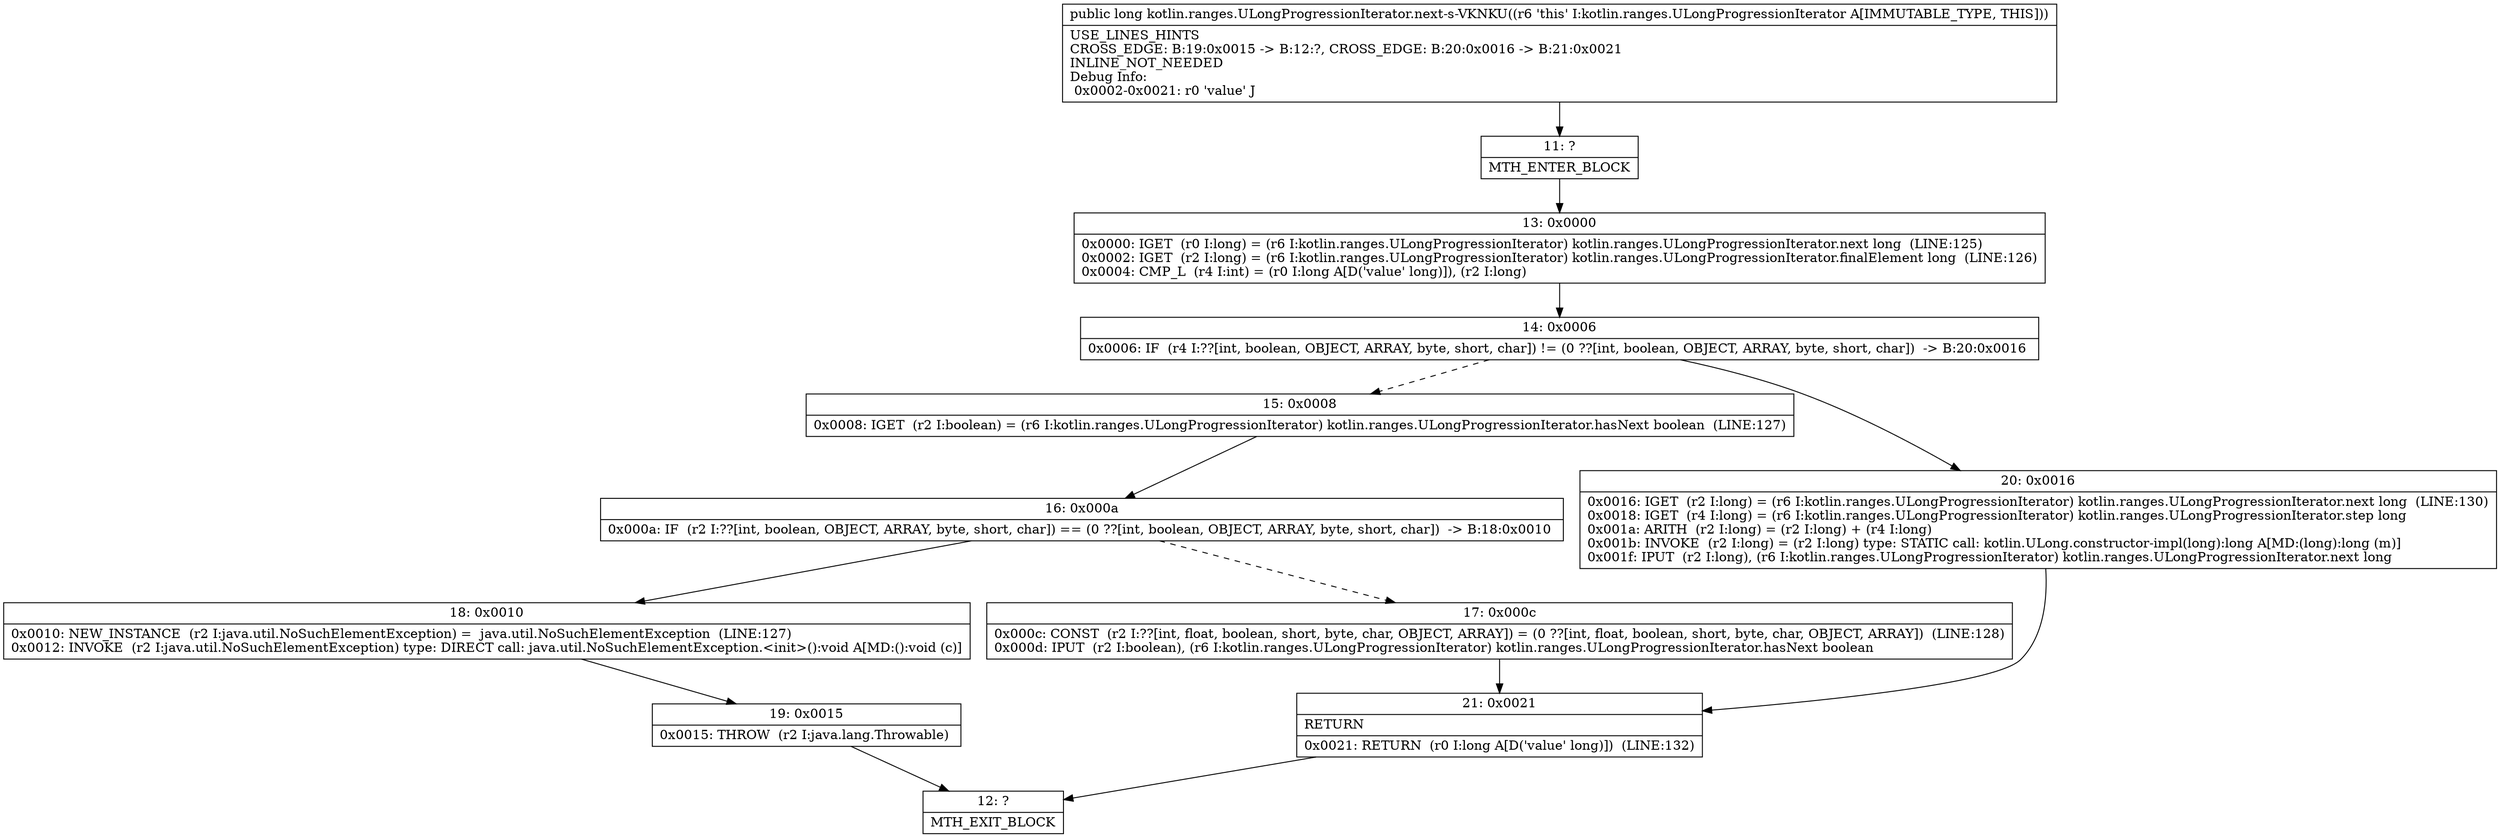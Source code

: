 digraph "CFG forkotlin.ranges.ULongProgressionIterator.next\-s\-VKNKU()J" {
Node_11 [shape=record,label="{11\:\ ?|MTH_ENTER_BLOCK\l}"];
Node_13 [shape=record,label="{13\:\ 0x0000|0x0000: IGET  (r0 I:long) = (r6 I:kotlin.ranges.ULongProgressionIterator) kotlin.ranges.ULongProgressionIterator.next long  (LINE:125)\l0x0002: IGET  (r2 I:long) = (r6 I:kotlin.ranges.ULongProgressionIterator) kotlin.ranges.ULongProgressionIterator.finalElement long  (LINE:126)\l0x0004: CMP_L  (r4 I:int) = (r0 I:long A[D('value' long)]), (r2 I:long) \l}"];
Node_14 [shape=record,label="{14\:\ 0x0006|0x0006: IF  (r4 I:??[int, boolean, OBJECT, ARRAY, byte, short, char]) != (0 ??[int, boolean, OBJECT, ARRAY, byte, short, char])  \-\> B:20:0x0016 \l}"];
Node_15 [shape=record,label="{15\:\ 0x0008|0x0008: IGET  (r2 I:boolean) = (r6 I:kotlin.ranges.ULongProgressionIterator) kotlin.ranges.ULongProgressionIterator.hasNext boolean  (LINE:127)\l}"];
Node_16 [shape=record,label="{16\:\ 0x000a|0x000a: IF  (r2 I:??[int, boolean, OBJECT, ARRAY, byte, short, char]) == (0 ??[int, boolean, OBJECT, ARRAY, byte, short, char])  \-\> B:18:0x0010 \l}"];
Node_17 [shape=record,label="{17\:\ 0x000c|0x000c: CONST  (r2 I:??[int, float, boolean, short, byte, char, OBJECT, ARRAY]) = (0 ??[int, float, boolean, short, byte, char, OBJECT, ARRAY])  (LINE:128)\l0x000d: IPUT  (r2 I:boolean), (r6 I:kotlin.ranges.ULongProgressionIterator) kotlin.ranges.ULongProgressionIterator.hasNext boolean \l}"];
Node_21 [shape=record,label="{21\:\ 0x0021|RETURN\l|0x0021: RETURN  (r0 I:long A[D('value' long)])  (LINE:132)\l}"];
Node_12 [shape=record,label="{12\:\ ?|MTH_EXIT_BLOCK\l}"];
Node_18 [shape=record,label="{18\:\ 0x0010|0x0010: NEW_INSTANCE  (r2 I:java.util.NoSuchElementException) =  java.util.NoSuchElementException  (LINE:127)\l0x0012: INVOKE  (r2 I:java.util.NoSuchElementException) type: DIRECT call: java.util.NoSuchElementException.\<init\>():void A[MD:():void (c)]\l}"];
Node_19 [shape=record,label="{19\:\ 0x0015|0x0015: THROW  (r2 I:java.lang.Throwable) \l}"];
Node_20 [shape=record,label="{20\:\ 0x0016|0x0016: IGET  (r2 I:long) = (r6 I:kotlin.ranges.ULongProgressionIterator) kotlin.ranges.ULongProgressionIterator.next long  (LINE:130)\l0x0018: IGET  (r4 I:long) = (r6 I:kotlin.ranges.ULongProgressionIterator) kotlin.ranges.ULongProgressionIterator.step long \l0x001a: ARITH  (r2 I:long) = (r2 I:long) + (r4 I:long) \l0x001b: INVOKE  (r2 I:long) = (r2 I:long) type: STATIC call: kotlin.ULong.constructor\-impl(long):long A[MD:(long):long (m)]\l0x001f: IPUT  (r2 I:long), (r6 I:kotlin.ranges.ULongProgressionIterator) kotlin.ranges.ULongProgressionIterator.next long \l}"];
MethodNode[shape=record,label="{public long kotlin.ranges.ULongProgressionIterator.next\-s\-VKNKU((r6 'this' I:kotlin.ranges.ULongProgressionIterator A[IMMUTABLE_TYPE, THIS]))  | USE_LINES_HINTS\lCROSS_EDGE: B:19:0x0015 \-\> B:12:?, CROSS_EDGE: B:20:0x0016 \-\> B:21:0x0021\lINLINE_NOT_NEEDED\lDebug Info:\l  0x0002\-0x0021: r0 'value' J\l}"];
MethodNode -> Node_11;Node_11 -> Node_13;
Node_13 -> Node_14;
Node_14 -> Node_15[style=dashed];
Node_14 -> Node_20;
Node_15 -> Node_16;
Node_16 -> Node_17[style=dashed];
Node_16 -> Node_18;
Node_17 -> Node_21;
Node_21 -> Node_12;
Node_18 -> Node_19;
Node_19 -> Node_12;
Node_20 -> Node_21;
}

